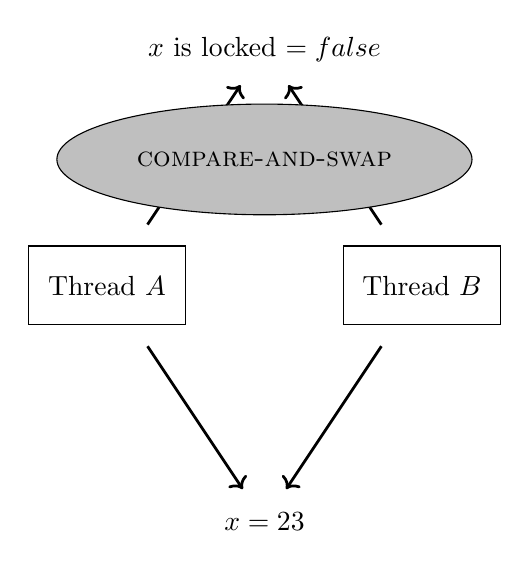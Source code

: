 \begin{tikzpicture}
  \node at (0,3) (lock) { $x$ is locked $= false$ };
  \node at (0,-3) (x) { $x = 23$ };

  \draw (-3,0.5) rectangle (-1,-0.5) node [midway] (A) { Thread $A$ };
  \draw (1,0.5) rectangle (3,-0.5) node [midway] (B) { Thread $B$ };

  \draw[->, line width=1pt, shorten <=18pt, shorten >=6pt] (A) -- (lock);
  \draw[->, line width=1pt, shorten <=18pt, shorten >=6pt] (B) -- (lock);

  \draw[->, line width=1pt, shorten <=18pt, shorten >=6pt] (A) -- (x);
  \draw[->, line width=1pt, shorten <=18pt, shorten >=6pt] (B) -- (x);

  \draw [fill=lightgray] (0,1.6) ellipse (75pt and 20pt) node at (0, 1.6) { \textsc{compare-and-swap} };
\end{tikzpicture}
